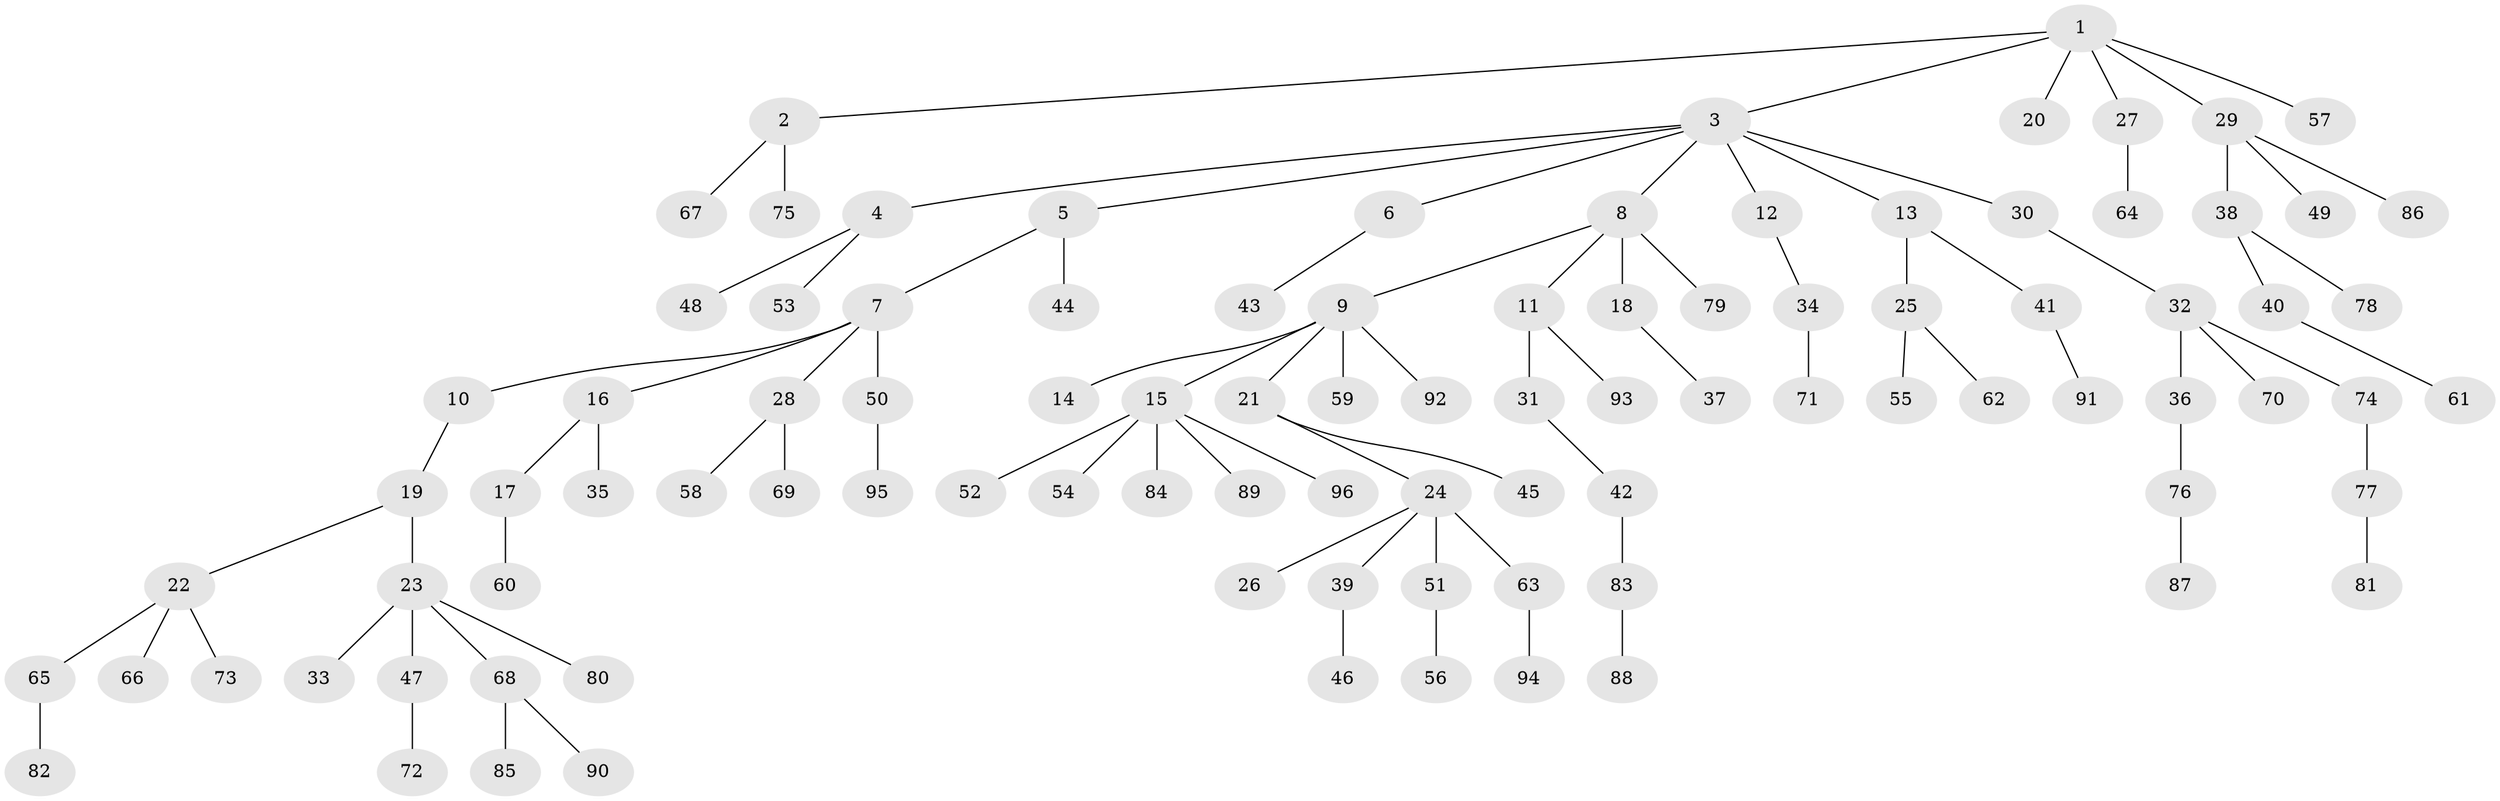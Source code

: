 // coarse degree distribution, {1: 0.8928571428571429, 4: 0.03571428571428571, 2: 0.03571428571428571, 23: 0.03571428571428571}
// Generated by graph-tools (version 1.1) at 2025/56/03/04/25 21:56:47]
// undirected, 96 vertices, 95 edges
graph export_dot {
graph [start="1"]
  node [color=gray90,style=filled];
  1;
  2;
  3;
  4;
  5;
  6;
  7;
  8;
  9;
  10;
  11;
  12;
  13;
  14;
  15;
  16;
  17;
  18;
  19;
  20;
  21;
  22;
  23;
  24;
  25;
  26;
  27;
  28;
  29;
  30;
  31;
  32;
  33;
  34;
  35;
  36;
  37;
  38;
  39;
  40;
  41;
  42;
  43;
  44;
  45;
  46;
  47;
  48;
  49;
  50;
  51;
  52;
  53;
  54;
  55;
  56;
  57;
  58;
  59;
  60;
  61;
  62;
  63;
  64;
  65;
  66;
  67;
  68;
  69;
  70;
  71;
  72;
  73;
  74;
  75;
  76;
  77;
  78;
  79;
  80;
  81;
  82;
  83;
  84;
  85;
  86;
  87;
  88;
  89;
  90;
  91;
  92;
  93;
  94;
  95;
  96;
  1 -- 2;
  1 -- 3;
  1 -- 20;
  1 -- 27;
  1 -- 29;
  1 -- 57;
  2 -- 67;
  2 -- 75;
  3 -- 4;
  3 -- 5;
  3 -- 6;
  3 -- 8;
  3 -- 12;
  3 -- 13;
  3 -- 30;
  4 -- 48;
  4 -- 53;
  5 -- 7;
  5 -- 44;
  6 -- 43;
  7 -- 10;
  7 -- 16;
  7 -- 28;
  7 -- 50;
  8 -- 9;
  8 -- 11;
  8 -- 18;
  8 -- 79;
  9 -- 14;
  9 -- 15;
  9 -- 21;
  9 -- 59;
  9 -- 92;
  10 -- 19;
  11 -- 31;
  11 -- 93;
  12 -- 34;
  13 -- 25;
  13 -- 41;
  15 -- 52;
  15 -- 54;
  15 -- 84;
  15 -- 89;
  15 -- 96;
  16 -- 17;
  16 -- 35;
  17 -- 60;
  18 -- 37;
  19 -- 22;
  19 -- 23;
  21 -- 24;
  21 -- 45;
  22 -- 65;
  22 -- 66;
  22 -- 73;
  23 -- 33;
  23 -- 47;
  23 -- 68;
  23 -- 80;
  24 -- 26;
  24 -- 39;
  24 -- 51;
  24 -- 63;
  25 -- 55;
  25 -- 62;
  27 -- 64;
  28 -- 58;
  28 -- 69;
  29 -- 38;
  29 -- 49;
  29 -- 86;
  30 -- 32;
  31 -- 42;
  32 -- 36;
  32 -- 70;
  32 -- 74;
  34 -- 71;
  36 -- 76;
  38 -- 40;
  38 -- 78;
  39 -- 46;
  40 -- 61;
  41 -- 91;
  42 -- 83;
  47 -- 72;
  50 -- 95;
  51 -- 56;
  63 -- 94;
  65 -- 82;
  68 -- 85;
  68 -- 90;
  74 -- 77;
  76 -- 87;
  77 -- 81;
  83 -- 88;
}
